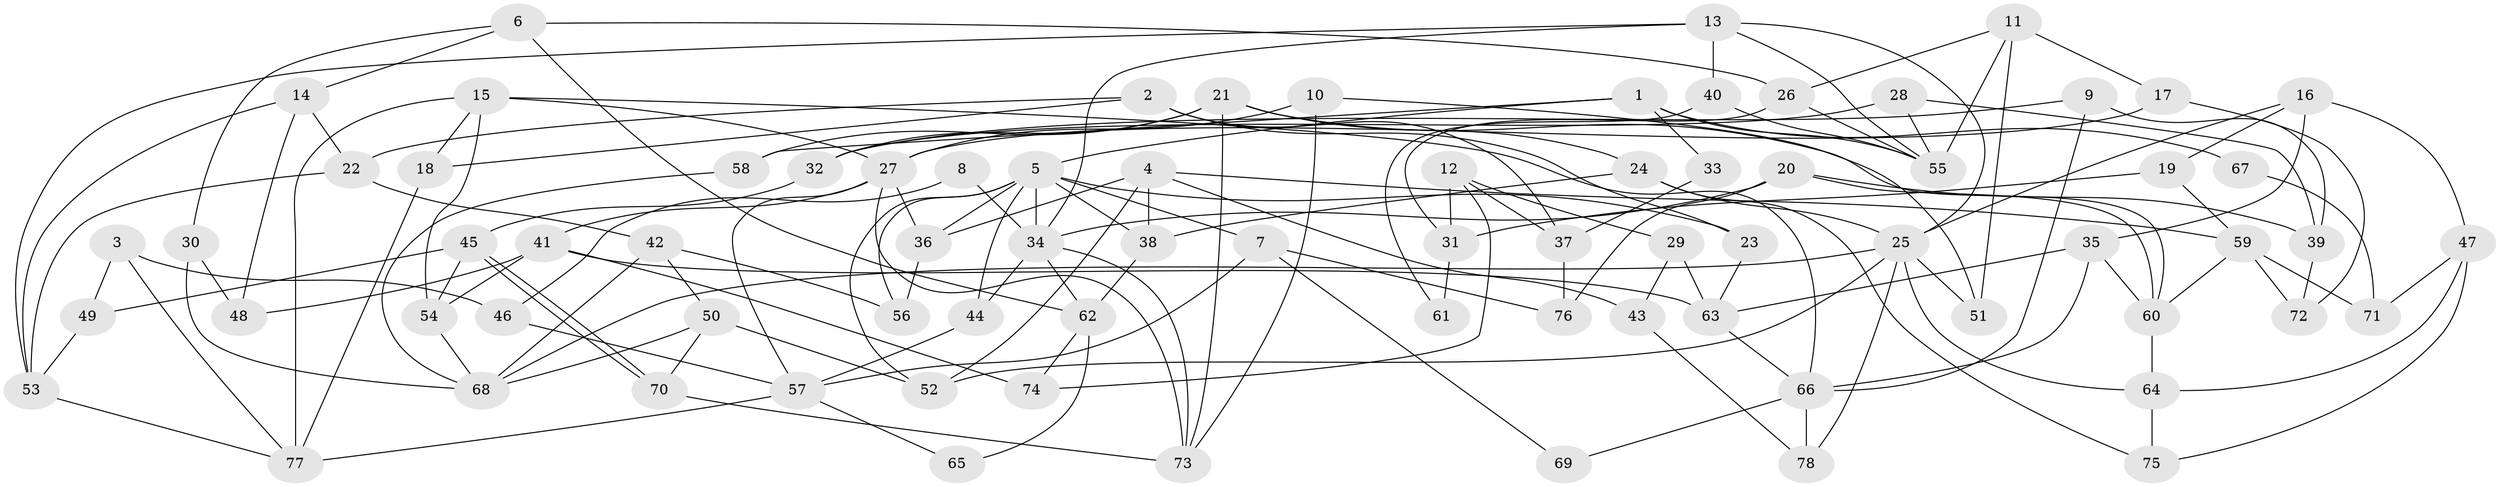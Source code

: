 // coarse degree distribution, {8: 0.0425531914893617, 3: 0.3191489361702128, 5: 0.1276595744680851, 9: 0.06382978723404255, 4: 0.2127659574468085, 7: 0.02127659574468085, 13: 0.02127659574468085, 6: 0.0425531914893617, 2: 0.1276595744680851, 10: 0.02127659574468085}
// Generated by graph-tools (version 1.1) at 2025/51/03/04/25 22:51:23]
// undirected, 78 vertices, 156 edges
graph export_dot {
  node [color=gray90,style=filled];
  1;
  2;
  3;
  4;
  5;
  6;
  7;
  8;
  9;
  10;
  11;
  12;
  13;
  14;
  15;
  16;
  17;
  18;
  19;
  20;
  21;
  22;
  23;
  24;
  25;
  26;
  27;
  28;
  29;
  30;
  31;
  32;
  33;
  34;
  35;
  36;
  37;
  38;
  39;
  40;
  41;
  42;
  43;
  44;
  45;
  46;
  47;
  48;
  49;
  50;
  51;
  52;
  53;
  54;
  55;
  56;
  57;
  58;
  59;
  60;
  61;
  62;
  63;
  64;
  65;
  66;
  67;
  68;
  69;
  70;
  71;
  72;
  73;
  74;
  75;
  76;
  77;
  78;
  1 -- 58;
  1 -- 5;
  1 -- 33;
  1 -- 55;
  1 -- 67;
  2 -- 22;
  2 -- 23;
  2 -- 18;
  2 -- 37;
  3 -- 77;
  3 -- 49;
  3 -- 46;
  4 -- 36;
  4 -- 59;
  4 -- 38;
  4 -- 43;
  4 -- 52;
  5 -- 44;
  5 -- 38;
  5 -- 7;
  5 -- 23;
  5 -- 34;
  5 -- 36;
  5 -- 52;
  5 -- 56;
  6 -- 62;
  6 -- 14;
  6 -- 26;
  6 -- 30;
  7 -- 57;
  7 -- 69;
  7 -- 76;
  8 -- 46;
  8 -- 34;
  9 -- 39;
  9 -- 66;
  9 -- 32;
  10 -- 73;
  10 -- 27;
  10 -- 51;
  11 -- 55;
  11 -- 51;
  11 -- 17;
  11 -- 26;
  12 -- 37;
  12 -- 74;
  12 -- 29;
  12 -- 31;
  13 -- 55;
  13 -- 25;
  13 -- 34;
  13 -- 40;
  13 -- 53;
  14 -- 53;
  14 -- 48;
  14 -- 22;
  15 -- 18;
  15 -- 66;
  15 -- 27;
  15 -- 54;
  15 -- 77;
  16 -- 25;
  16 -- 35;
  16 -- 19;
  16 -- 47;
  17 -- 27;
  17 -- 72;
  18 -- 77;
  19 -- 31;
  19 -- 59;
  20 -- 39;
  20 -- 34;
  20 -- 60;
  20 -- 76;
  21 -- 60;
  21 -- 32;
  21 -- 24;
  21 -- 58;
  21 -- 73;
  22 -- 42;
  22 -- 53;
  23 -- 63;
  24 -- 25;
  24 -- 38;
  24 -- 75;
  25 -- 68;
  25 -- 52;
  25 -- 51;
  25 -- 64;
  25 -- 78;
  26 -- 31;
  26 -- 55;
  27 -- 73;
  27 -- 36;
  27 -- 41;
  27 -- 57;
  28 -- 55;
  28 -- 32;
  28 -- 39;
  29 -- 63;
  29 -- 43;
  30 -- 68;
  30 -- 48;
  31 -- 61;
  32 -- 45;
  33 -- 37;
  34 -- 44;
  34 -- 62;
  34 -- 73;
  35 -- 66;
  35 -- 60;
  35 -- 63;
  36 -- 56;
  37 -- 76;
  38 -- 62;
  39 -- 72;
  40 -- 55;
  40 -- 61;
  41 -- 54;
  41 -- 48;
  41 -- 63;
  41 -- 74;
  42 -- 56;
  42 -- 50;
  42 -- 68;
  43 -- 78;
  44 -- 57;
  45 -- 70;
  45 -- 70;
  45 -- 54;
  45 -- 49;
  46 -- 57;
  47 -- 75;
  47 -- 64;
  47 -- 71;
  49 -- 53;
  50 -- 70;
  50 -- 52;
  50 -- 68;
  53 -- 77;
  54 -- 68;
  57 -- 77;
  57 -- 65;
  58 -- 68;
  59 -- 60;
  59 -- 71;
  59 -- 72;
  60 -- 64;
  62 -- 65;
  62 -- 74;
  63 -- 66;
  64 -- 75;
  66 -- 78;
  66 -- 69;
  67 -- 71;
  70 -- 73;
}
